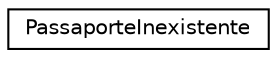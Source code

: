 digraph "Graphical Class Hierarchy"
{
 // LATEX_PDF_SIZE
  edge [fontname="Helvetica",fontsize="10",labelfontname="Helvetica",labelfontsize="10"];
  node [fontname="Helvetica",fontsize="10",shape=record];
  rankdir="LR";
  Node0 [label="PassaporteInexistente",height=0.2,width=0.4,color="black", fillcolor="white", style="filled",URL="$class_passaporte_inexistente.html",tooltip=" "];
}
